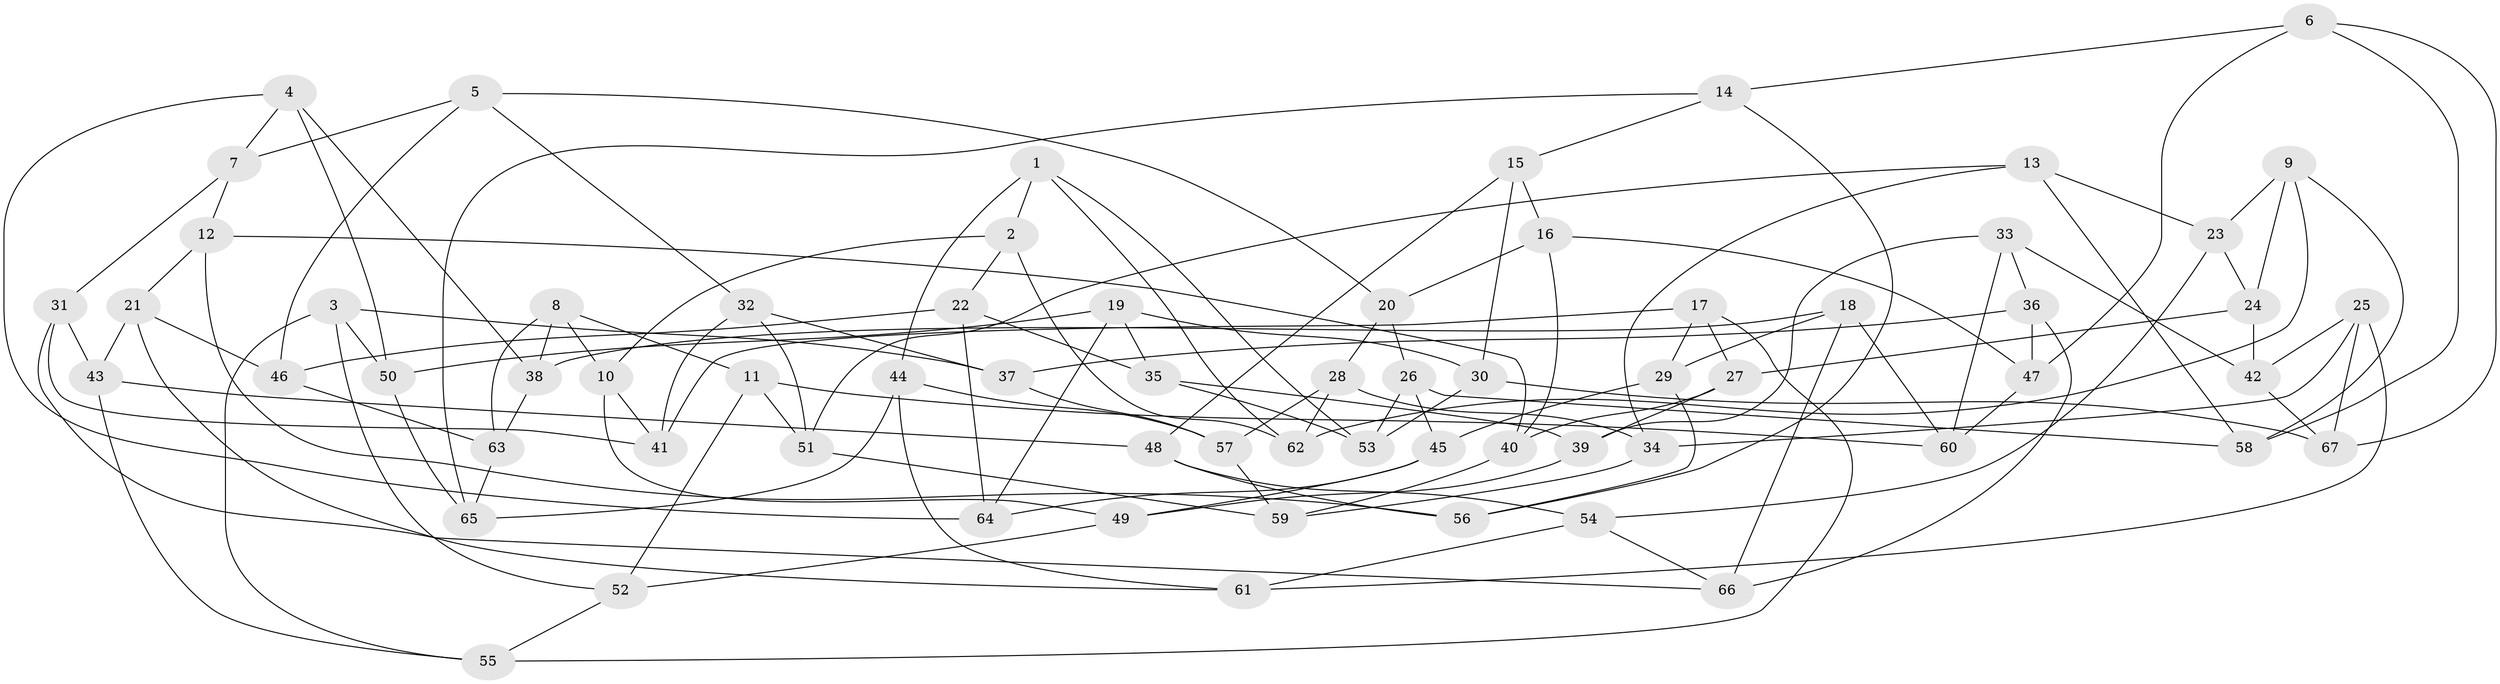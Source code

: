 // Generated by graph-tools (version 1.1) at 2025/03/03/09/25 03:03:03]
// undirected, 67 vertices, 134 edges
graph export_dot {
graph [start="1"]
  node [color=gray90,style=filled];
  1;
  2;
  3;
  4;
  5;
  6;
  7;
  8;
  9;
  10;
  11;
  12;
  13;
  14;
  15;
  16;
  17;
  18;
  19;
  20;
  21;
  22;
  23;
  24;
  25;
  26;
  27;
  28;
  29;
  30;
  31;
  32;
  33;
  34;
  35;
  36;
  37;
  38;
  39;
  40;
  41;
  42;
  43;
  44;
  45;
  46;
  47;
  48;
  49;
  50;
  51;
  52;
  53;
  54;
  55;
  56;
  57;
  58;
  59;
  60;
  61;
  62;
  63;
  64;
  65;
  66;
  67;
  1 -- 44;
  1 -- 53;
  1 -- 62;
  1 -- 2;
  2 -- 10;
  2 -- 22;
  2 -- 62;
  3 -- 50;
  3 -- 55;
  3 -- 52;
  3 -- 37;
  4 -- 64;
  4 -- 38;
  4 -- 50;
  4 -- 7;
  5 -- 7;
  5 -- 46;
  5 -- 32;
  5 -- 20;
  6 -- 67;
  6 -- 58;
  6 -- 47;
  6 -- 14;
  7 -- 31;
  7 -- 12;
  8 -- 10;
  8 -- 11;
  8 -- 63;
  8 -- 38;
  9 -- 62;
  9 -- 58;
  9 -- 24;
  9 -- 23;
  10 -- 49;
  10 -- 41;
  11 -- 60;
  11 -- 51;
  11 -- 52;
  12 -- 56;
  12 -- 40;
  12 -- 21;
  13 -- 51;
  13 -- 34;
  13 -- 58;
  13 -- 23;
  14 -- 65;
  14 -- 56;
  14 -- 15;
  15 -- 30;
  15 -- 16;
  15 -- 48;
  16 -- 40;
  16 -- 47;
  16 -- 20;
  17 -- 55;
  17 -- 41;
  17 -- 29;
  17 -- 27;
  18 -- 38;
  18 -- 29;
  18 -- 60;
  18 -- 66;
  19 -- 35;
  19 -- 50;
  19 -- 30;
  19 -- 64;
  20 -- 28;
  20 -- 26;
  21 -- 46;
  21 -- 43;
  21 -- 61;
  22 -- 35;
  22 -- 64;
  22 -- 46;
  23 -- 54;
  23 -- 24;
  24 -- 42;
  24 -- 27;
  25 -- 61;
  25 -- 42;
  25 -- 34;
  25 -- 67;
  26 -- 45;
  26 -- 58;
  26 -- 53;
  27 -- 39;
  27 -- 40;
  28 -- 57;
  28 -- 62;
  28 -- 34;
  29 -- 56;
  29 -- 45;
  30 -- 67;
  30 -- 53;
  31 -- 66;
  31 -- 41;
  31 -- 43;
  32 -- 37;
  32 -- 51;
  32 -- 41;
  33 -- 36;
  33 -- 60;
  33 -- 39;
  33 -- 42;
  34 -- 59;
  35 -- 39;
  35 -- 53;
  36 -- 47;
  36 -- 66;
  36 -- 37;
  37 -- 57;
  38 -- 63;
  39 -- 49;
  40 -- 59;
  42 -- 67;
  43 -- 55;
  43 -- 48;
  44 -- 65;
  44 -- 57;
  44 -- 61;
  45 -- 64;
  45 -- 49;
  46 -- 63;
  47 -- 60;
  48 -- 54;
  48 -- 56;
  49 -- 52;
  50 -- 65;
  51 -- 59;
  52 -- 55;
  54 -- 66;
  54 -- 61;
  57 -- 59;
  63 -- 65;
}
